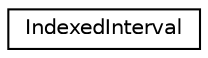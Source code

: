 digraph "Graphical Class Hierarchy"
{
 // LATEX_PDF_SIZE
  edge [fontname="Helvetica",fontsize="10",labelfontname="Helvetica",labelfontsize="10"];
  node [fontname="Helvetica",fontsize="10",shape=record];
  rankdir="LR";
  Node0 [label="IndexedInterval",height=0.2,width=0.4,color="black", fillcolor="white", style="filled",URL="$structoperations__research_1_1sat_1_1_indexed_interval.html",tooltip=" "];
}
